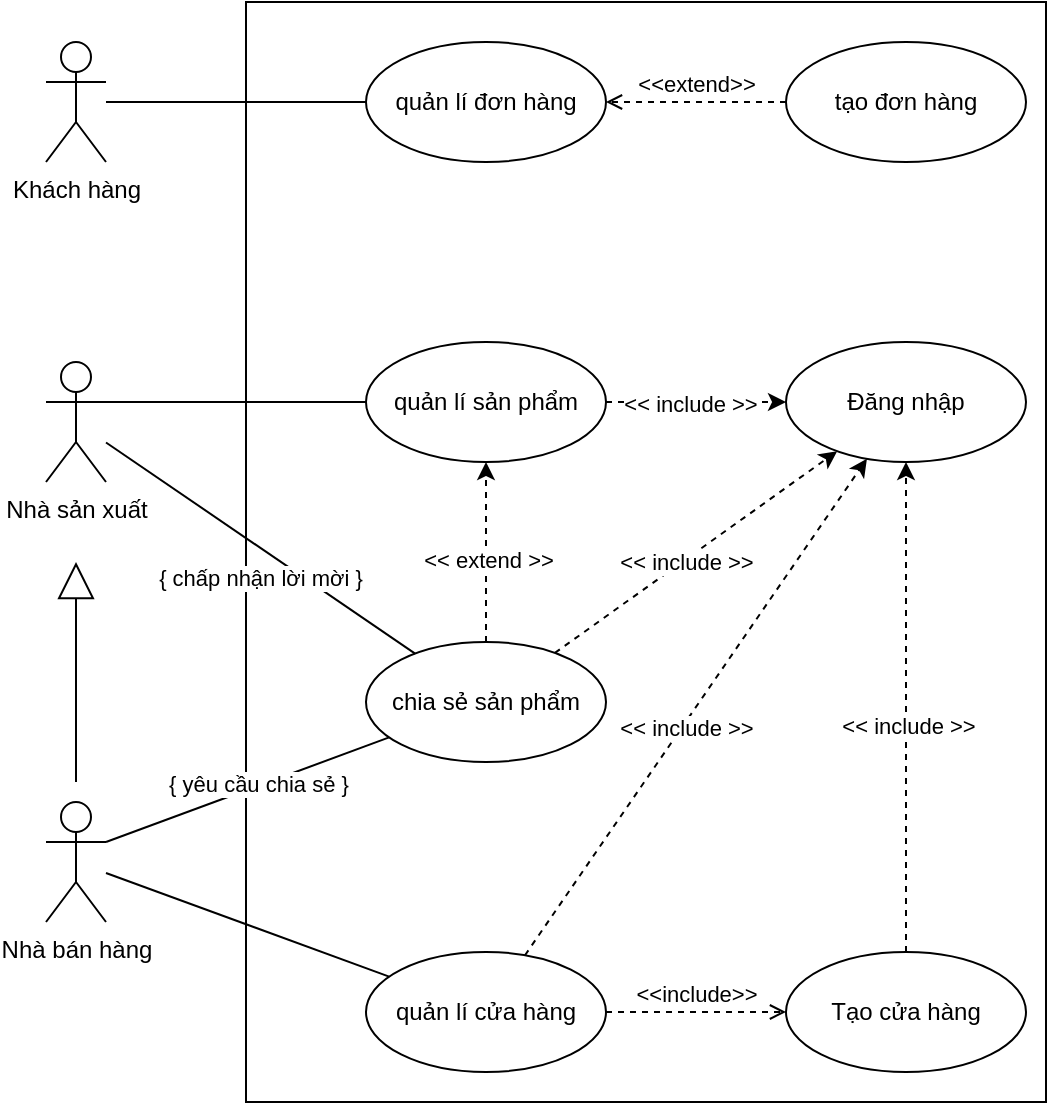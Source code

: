 <mxfile version="19.0.3" type="device" pages="8"><diagram id="Q-yrVwIguRjrmwLxRnLZ" name="usecase"><mxGraphModel dx="891" dy="614" grid="1" gridSize="10" guides="1" tooltips="1" connect="1" arrows="1" fold="1" page="1" pageScale="1" pageWidth="827" pageHeight="1169" math="0" shadow="0"><root><mxCell id="0"/><mxCell id="1" parent="0"/><mxCell id="aDoDJdAs6Oo2EUWefjaw-51" value="" style="html=1;" parent="1" vertex="1"><mxGeometry x="350" y="80" width="400" height="550" as="geometry"/></mxCell><mxCell id="aDoDJdAs6Oo2EUWefjaw-8" value="" style="rounded=0;orthogonalLoop=1;jettySize=auto;html=1;endArrow=none;endFill=0;" parent="1" source="aDoDJdAs6Oo2EUWefjaw-1" target="aDoDJdAs6Oo2EUWefjaw-7" edge="1"><mxGeometry relative="1" as="geometry"/></mxCell><mxCell id="aDoDJdAs6Oo2EUWefjaw-1" value="Nhà bán hàng" style="shape=umlActor;verticalLabelPosition=bottom;verticalAlign=top;html=1;" parent="1" vertex="1"><mxGeometry x="250" y="480" width="30" height="60" as="geometry"/></mxCell><mxCell id="aDoDJdAs6Oo2EUWefjaw-7" value="quản lí cửa hàng" style="ellipse;whiteSpace=wrap;html=1;verticalAlign=middle;" parent="1" vertex="1"><mxGeometry x="410" y="555" width="120" height="60" as="geometry"/></mxCell><mxCell id="aDoDJdAs6Oo2EUWefjaw-9" value="quản lí sản phẩm" style="ellipse;whiteSpace=wrap;html=1;" parent="1" vertex="1"><mxGeometry x="410" y="250" width="120" height="60" as="geometry"/></mxCell><mxCell id="aDoDJdAs6Oo2EUWefjaw-14" style="rounded=0;orthogonalLoop=1;jettySize=auto;html=1;dashed=1;" parent="1" source="aDoDJdAs6Oo2EUWefjaw-12" target="aDoDJdAs6Oo2EUWefjaw-9" edge="1"><mxGeometry relative="1" as="geometry"/></mxCell><mxCell id="aDoDJdAs6Oo2EUWefjaw-32" value="&amp;lt;&amp;lt; extend &amp;gt;&amp;gt;" style="edgeLabel;html=1;align=center;verticalAlign=middle;resizable=0;points=[];" parent="aDoDJdAs6Oo2EUWefjaw-14" vertex="1" connectable="0"><mxGeometry x="-0.075" y="-1" relative="1" as="geometry"><mxPoint as="offset"/></mxGeometry></mxCell><mxCell id="aDoDJdAs6Oo2EUWefjaw-12" value="chia sẻ sản phẩm" style="ellipse;whiteSpace=wrap;html=1;" parent="1" vertex="1"><mxGeometry x="410" y="400" width="120" height="60" as="geometry"/></mxCell><mxCell id="aDoDJdAs6Oo2EUWefjaw-33" value="quản lí đơn hàng" style="ellipse;whiteSpace=wrap;html=1;" parent="1" vertex="1"><mxGeometry x="410" y="100" width="120" height="60" as="geometry"/></mxCell><mxCell id="aDoDJdAs6Oo2EUWefjaw-43" style="edgeStyle=none;rounded=0;orthogonalLoop=1;jettySize=auto;html=1;endArrow=none;endFill=0;" parent="1" source="aDoDJdAs6Oo2EUWefjaw-42" target="aDoDJdAs6Oo2EUWefjaw-33" edge="1"><mxGeometry relative="1" as="geometry"/></mxCell><mxCell id="aDoDJdAs6Oo2EUWefjaw-42" value="Khách hàng" style="shape=umlActor;verticalLabelPosition=bottom;verticalAlign=top;html=1;" parent="1" vertex="1"><mxGeometry x="250" y="100" width="30" height="60" as="geometry"/></mxCell><mxCell id="4prsgHNOJbn6x71efNoj-1" value="Nhà sản xuất" style="shape=umlActor;verticalLabelPosition=bottom;verticalAlign=top;html=1;" parent="1" vertex="1"><mxGeometry x="250" y="260" width="30" height="60" as="geometry"/></mxCell><mxCell id="4prsgHNOJbn6x71efNoj-2" style="edgeStyle=none;rounded=0;orthogonalLoop=1;jettySize=auto;html=1;endArrow=none;endFill=0;exitX=1;exitY=0.333;exitDx=0;exitDy=0;exitPerimeter=0;" parent="1" source="4prsgHNOJbn6x71efNoj-1" target="aDoDJdAs6Oo2EUWefjaw-9" edge="1"><mxGeometry relative="1" as="geometry"><mxPoint x="200" y="270" as="sourcePoint"/><mxPoint x="310" y="270" as="targetPoint"/></mxGeometry></mxCell><mxCell id="4prsgHNOJbn6x71efNoj-3" style="edgeStyle=none;rounded=0;orthogonalLoop=1;jettySize=auto;html=1;endArrow=none;endFill=0;exitX=1;exitY=0.333;exitDx=0;exitDy=0;exitPerimeter=0;" parent="1" source="aDoDJdAs6Oo2EUWefjaw-1" target="aDoDJdAs6Oo2EUWefjaw-12" edge="1"><mxGeometry relative="1" as="geometry"><mxPoint x="200" y="270" as="sourcePoint"/><mxPoint x="366.565" y="390.696" as="targetPoint"/></mxGeometry></mxCell><mxCell id="GUtjyklwzsUnVf114ETt-3" value="{ yêu cầu chia sẻ }" style="edgeLabel;html=1;align=center;verticalAlign=middle;resizable=0;points=[];" parent="4prsgHNOJbn6x71efNoj-3" vertex="1" connectable="0"><mxGeometry x="0.083" y="1" relative="1" as="geometry"><mxPoint as="offset"/></mxGeometry></mxCell><mxCell id="4prsgHNOJbn6x71efNoj-4" value="" style="endArrow=block;endSize=16;endFill=0;html=1;rounded=0;" parent="1" edge="1"><mxGeometry width="160" relative="1" as="geometry"><mxPoint x="265" y="470" as="sourcePoint"/><mxPoint x="265" y="360" as="targetPoint"/></mxGeometry></mxCell><mxCell id="GUtjyklwzsUnVf114ETt-4" style="edgeStyle=none;rounded=0;orthogonalLoop=1;jettySize=auto;html=1;endArrow=none;endFill=0;" parent="1" source="4prsgHNOJbn6x71efNoj-1" target="aDoDJdAs6Oo2EUWefjaw-12" edge="1"><mxGeometry relative="1" as="geometry"><mxPoint x="200" y="270" as="sourcePoint"/><mxPoint x="330" y="270" as="targetPoint"/></mxGeometry></mxCell><mxCell id="GUtjyklwzsUnVf114ETt-5" value="{ chấp nhận lời mời }" style="edgeLabel;html=1;align=center;verticalAlign=middle;resizable=0;points=[];" parent="GUtjyklwzsUnVf114ETt-4" vertex="1" connectable="0"><mxGeometry x="-0.105" y="-1" relative="1" as="geometry"><mxPoint x="8" y="19" as="offset"/></mxGeometry></mxCell><mxCell id="GUtjyklwzsUnVf114ETt-16" value="Đăng nhập" style="ellipse;whiteSpace=wrap;html=1;" parent="1" vertex="1"><mxGeometry x="620" y="250" width="120" height="60" as="geometry"/></mxCell><mxCell id="GUtjyklwzsUnVf114ETt-17" style="rounded=0;orthogonalLoop=1;jettySize=auto;html=1;dashed=1;" parent="1" source="aDoDJdAs6Oo2EUWefjaw-7" target="GUtjyklwzsUnVf114ETt-16" edge="1"><mxGeometry relative="1" as="geometry"><mxPoint x="515" y="410" as="sourcePoint"/><mxPoint x="515" y="320" as="targetPoint"/></mxGeometry></mxCell><mxCell id="GUtjyklwzsUnVf114ETt-18" value="&amp;lt;&amp;lt; include &amp;gt;&amp;gt;" style="edgeLabel;html=1;align=center;verticalAlign=middle;resizable=0;points=[];" parent="GUtjyklwzsUnVf114ETt-17" vertex="1" connectable="0"><mxGeometry x="-0.075" y="-1" relative="1" as="geometry"><mxPoint as="offset"/></mxGeometry></mxCell><mxCell id="GUtjyklwzsUnVf114ETt-19" style="rounded=0;orthogonalLoop=1;jettySize=auto;html=1;dashed=1;" parent="1" source="aDoDJdAs6Oo2EUWefjaw-9" target="GUtjyklwzsUnVf114ETt-16" edge="1"><mxGeometry relative="1" as="geometry"><mxPoint x="542.001" y="567.71" as="sourcePoint"/><mxPoint x="643.028" y="466.798" as="targetPoint"/></mxGeometry></mxCell><mxCell id="GUtjyklwzsUnVf114ETt-20" value="&amp;lt;&amp;lt; include &amp;gt;&amp;gt;" style="edgeLabel;html=1;align=center;verticalAlign=middle;resizable=0;points=[];" parent="GUtjyklwzsUnVf114ETt-19" vertex="1" connectable="0"><mxGeometry x="-0.075" y="-1" relative="1" as="geometry"><mxPoint as="offset"/></mxGeometry></mxCell><mxCell id="GUtjyklwzsUnVf114ETt-21" style="rounded=0;orthogonalLoop=1;jettySize=auto;html=1;dashed=1;" parent="1" source="aDoDJdAs6Oo2EUWefjaw-12" target="GUtjyklwzsUnVf114ETt-16" edge="1"><mxGeometry relative="1" as="geometry"><mxPoint x="552.001" y="577.71" as="sourcePoint"/><mxPoint x="653.028" y="476.798" as="targetPoint"/></mxGeometry></mxCell><mxCell id="GUtjyklwzsUnVf114ETt-22" value="&amp;lt;&amp;lt; include &amp;gt;&amp;gt;" style="edgeLabel;html=1;align=center;verticalAlign=middle;resizable=0;points=[];" parent="GUtjyklwzsUnVf114ETt-21" vertex="1" connectable="0"><mxGeometry x="-0.075" y="-1" relative="1" as="geometry"><mxPoint as="offset"/></mxGeometry></mxCell><mxCell id="o7KpLDGJa2VYOCcF7hwX-1" value="tạo đơn hàng" style="ellipse;whiteSpace=wrap;html=1;verticalAlign=middle;" parent="1" vertex="1"><mxGeometry x="620" y="100" width="120" height="60" as="geometry"/></mxCell><mxCell id="o7KpLDGJa2VYOCcF7hwX-2" value="&amp;lt;&amp;lt;extend&amp;gt;&amp;gt;" style="html=1;verticalAlign=bottom;labelBackgroundColor=none;endArrow=open;endFill=0;dashed=1;rounded=0;" parent="1" source="o7KpLDGJa2VYOCcF7hwX-1" target="aDoDJdAs6Oo2EUWefjaw-33" edge="1"><mxGeometry width="160" relative="1" as="geometry"><mxPoint x="540" y="450" as="sourcePoint"/><mxPoint x="700" y="450" as="targetPoint"/></mxGeometry></mxCell><mxCell id="n_sio-oi6Sln2rvXzvbC-1" value="Tạo cửa hàng" style="ellipse;whiteSpace=wrap;html=1;verticalAlign=middle;" parent="1" vertex="1"><mxGeometry x="620" y="555" width="120" height="60" as="geometry"/></mxCell><mxCell id="n_sio-oi6Sln2rvXzvbC-2" value="&amp;lt;&amp;lt;include&amp;gt;&amp;gt;" style="html=1;verticalAlign=bottom;labelBackgroundColor=none;endArrow=open;endFill=0;dashed=1;rounded=0;" parent="1" source="aDoDJdAs6Oo2EUWefjaw-7" target="n_sio-oi6Sln2rvXzvbC-1" edge="1"><mxGeometry width="160" relative="1" as="geometry"><mxPoint x="540" y="430" as="sourcePoint"/><mxPoint x="700" y="430" as="targetPoint"/></mxGeometry></mxCell><mxCell id="n_sio-oi6Sln2rvXzvbC-3" style="rounded=0;orthogonalLoop=1;jettySize=auto;html=1;dashed=1;" parent="1" source="n_sio-oi6Sln2rvXzvbC-1" target="GUtjyklwzsUnVf114ETt-16" edge="1"><mxGeometry relative="1" as="geometry"><mxPoint x="503.635" y="567.426" as="sourcePoint"/><mxPoint x="666.365" y="377.574" as="targetPoint"/></mxGeometry></mxCell><mxCell id="n_sio-oi6Sln2rvXzvbC-4" value="&amp;lt;&amp;lt; include &amp;gt;&amp;gt;" style="edgeLabel;html=1;align=center;verticalAlign=middle;resizable=0;points=[];" parent="n_sio-oi6Sln2rvXzvbC-3" vertex="1" connectable="0"><mxGeometry x="-0.075" y="-1" relative="1" as="geometry"><mxPoint as="offset"/></mxGeometry></mxCell></root></mxGraphModel></diagram><diagram id="GDS8Ftg3rt5sYjfL-DMQ" name="store"><mxGraphModel dx="891" dy="614" grid="1" gridSize="10" guides="1" tooltips="1" connect="1" arrows="1" fold="1" page="1" pageScale="1" pageWidth="850" pageHeight="1100" math="0" shadow="0"><root><mxCell id="0"/><mxCell id="1" parent="0"/><mxCell id="Dr8WDyZF1oYHVGxmPmOG-1" value="" style="html=1;" parent="1" vertex="1"><mxGeometry x="330" y="230" width="340" height="310" as="geometry"/></mxCell><mxCell id="Dr8WDyZF1oYHVGxmPmOG-2" value="Nhà bán hàng" style="shape=umlActor;verticalLabelPosition=bottom;verticalAlign=top;html=1;outlineConnect=0;" parent="1" vertex="1"><mxGeometry x="260" y="370" width="30" height="60" as="geometry"/></mxCell><mxCell id="Dr8WDyZF1oYHVGxmPmOG-3" value="Quản lí thông tin&lt;br&gt;cửa hàng" style="ellipse;whiteSpace=wrap;html=1;" parent="1" vertex="1"><mxGeometry x="340" y="360" width="120" height="80" as="geometry"/></mxCell><mxCell id="Dr8WDyZF1oYHVGxmPmOG-4" value="" style="endArrow=none;html=1;rounded=0;entryX=0;entryY=0.5;entryDx=0;entryDy=0;endFill=0;" parent="1" source="Dr8WDyZF1oYHVGxmPmOG-2" target="Dr8WDyZF1oYHVGxmPmOG-3" edge="1"><mxGeometry width="50" height="50" relative="1" as="geometry"><mxPoint x="410" y="520" as="sourcePoint"/><mxPoint x="351.727" y="594.195" as="targetPoint"/></mxGeometry></mxCell><mxCell id="Dr8WDyZF1oYHVGxmPmOG-5" value="Quản lí bài viết" style="ellipse;whiteSpace=wrap;html=1;" parent="1" vertex="1"><mxGeometry x="520" y="240" width="120" height="80" as="geometry"/></mxCell><mxCell id="Dr8WDyZF1oYHVGxmPmOG-6" value="Quản lí đơn hàng" style="ellipse;whiteSpace=wrap;html=1;" parent="1" vertex="1"><mxGeometry x="540" y="360" width="120" height="80" as="geometry"/></mxCell><mxCell id="Dr8WDyZF1oYHVGxmPmOG-7" value="&amp;lt;&amp;lt;extend&amp;gt;&amp;gt;" style="html=1;verticalAlign=bottom;labelBackgroundColor=none;endArrow=open;endFill=0;dashed=1;rounded=0;" parent="1" source="Dr8WDyZF1oYHVGxmPmOG-5" target="Dr8WDyZF1oYHVGxmPmOG-3" edge="1"><mxGeometry width="160" relative="1" as="geometry"><mxPoint x="330" y="430" as="sourcePoint"/><mxPoint x="490" y="430" as="targetPoint"/></mxGeometry></mxCell><mxCell id="Dr8WDyZF1oYHVGxmPmOG-8" value="&amp;lt;&amp;lt;extend&amp;gt;&amp;gt;" style="html=1;verticalAlign=bottom;labelBackgroundColor=none;endArrow=open;endFill=0;dashed=1;rounded=0;" parent="1" source="Dr8WDyZF1oYHVGxmPmOG-6" target="Dr8WDyZF1oYHVGxmPmOG-3" edge="1"><mxGeometry width="160" relative="1" as="geometry"><mxPoint x="547.496" y="318.233" as="sourcePoint"/><mxPoint x="452.426" y="381.716" as="targetPoint"/></mxGeometry></mxCell><mxCell id="ePWXPhundOFnNA1-yVwV-1" value="Thông báo đến&lt;br&gt;nhà sản xuất" style="ellipse;whiteSpace=wrap;html=1;" parent="1" vertex="1"><mxGeometry x="470" y="450" width="120" height="80" as="geometry"/></mxCell><mxCell id="ePWXPhundOFnNA1-yVwV-2" value="&amp;lt;&amp;lt;extend&amp;gt;&amp;gt;" style="html=1;verticalAlign=bottom;labelBackgroundColor=none;endArrow=open;endFill=0;dashed=1;rounded=0;" parent="1" source="ePWXPhundOFnNA1-yVwV-1" target="Dr8WDyZF1oYHVGxmPmOG-3" edge="1"><mxGeometry width="160" relative="1" as="geometry"><mxPoint x="550" y="410" as="sourcePoint"/><mxPoint x="470" y="410" as="targetPoint"/></mxGeometry></mxCell></root></mxGraphModel></diagram><diagram id="XCj4LnSI39hHeY9JKqap" name="login"><mxGraphModel dx="891" dy="614" grid="1" gridSize="10" guides="1" tooltips="1" connect="1" arrows="1" fold="1" page="1" pageScale="1" pageWidth="850" pageHeight="1100" math="0" shadow="0"><root><mxCell id="0"/><mxCell id="1" parent="0"/><mxCell id="zRL8MwJTeT7-aAmRpkBY-1" value="" style="html=1;" parent="1" vertex="1"><mxGeometry x="260" y="170" width="390" height="370" as="geometry"/></mxCell><mxCell id="zRL8MwJTeT7-aAmRpkBY-2" value="Đăng ký" style="ellipse;whiteSpace=wrap;html=1;" parent="1" vertex="1"><mxGeometry x="360" y="180" width="120" height="80" as="geometry"/></mxCell><mxCell id="zRL8MwJTeT7-aAmRpkBY-3" value="Đăng xuất" style="ellipse;whiteSpace=wrap;html=1;" parent="1" vertex="1"><mxGeometry x="500" y="250" width="120" height="80" as="geometry"/></mxCell><mxCell id="zRL8MwJTeT7-aAmRpkBY-4" value="Quên mật khẩu" style="ellipse;whiteSpace=wrap;html=1;" parent="1" vertex="1"><mxGeometry x="350" y="450" width="120" height="80" as="geometry"/></mxCell><mxCell id="zRL8MwJTeT7-aAmRpkBY-5" value="&amp;lt;&amp;lt; extend &amp;gt;&amp;gt;" style="endArrow=classic;html=1;rounded=0;dashed=1;" parent="1" source="zRL8MwJTeT7-aAmRpkBY-3" target="zRL8MwJTeT7-aAmRpkBY-11" edge="1"><mxGeometry width="50" height="50" relative="1" as="geometry"><mxPoint x="170" y="360" as="sourcePoint"/><mxPoint x="478.486" y="218.88" as="targetPoint"/></mxGeometry></mxCell><mxCell id="zRL8MwJTeT7-aAmRpkBY-6" style="rounded=0;orthogonalLoop=1;jettySize=auto;html=1;dashed=1;" parent="1" source="zRL8MwJTeT7-aAmRpkBY-4" target="zRL8MwJTeT7-aAmRpkBY-8" edge="1"><mxGeometry relative="1" as="geometry"/></mxCell><mxCell id="zRL8MwJTeT7-aAmRpkBY-7" value="&amp;lt;&amp;lt; include &amp;gt;&amp;gt;" style="edgeLabel;html=1;align=center;verticalAlign=middle;resizable=0;points=[];" parent="zRL8MwJTeT7-aAmRpkBY-6" vertex="1" connectable="0"><mxGeometry x="0.215" y="4" relative="1" as="geometry"><mxPoint x="-11" y="13" as="offset"/></mxGeometry></mxCell><mxCell id="zRL8MwJTeT7-aAmRpkBY-8" value="Xác thực OTP Email" style="ellipse;whiteSpace=wrap;html=1;" parent="1" vertex="1"><mxGeometry x="520" y="360" width="120" height="80" as="geometry"/></mxCell><mxCell id="zRL8MwJTeT7-aAmRpkBY-9" style="edgeStyle=orthogonalEdgeStyle;rounded=0;orthogonalLoop=1;jettySize=auto;html=1;endArrow=none;endFill=0;" parent="1" source="zRL8MwJTeT7-aAmRpkBY-10" target="zRL8MwJTeT7-aAmRpkBY-11" edge="1"><mxGeometry relative="1" as="geometry"/></mxCell><mxCell id="zRL8MwJTeT7-aAmRpkBY-10" value="Người mua hàng" style="shape=umlActor;verticalLabelPosition=bottom;verticalAlign=top;html=1;outlineConnect=0;" parent="1" vertex="1"><mxGeometry x="210" y="320" width="30" height="60" as="geometry"/></mxCell><mxCell id="zRL8MwJTeT7-aAmRpkBY-11" value="Đăng nhập" style="ellipse;whiteSpace=wrap;html=1;" parent="1" vertex="1"><mxGeometry x="270" y="310" width="120" height="80" as="geometry"/></mxCell><mxCell id="zRL8MwJTeT7-aAmRpkBY-12" value="&amp;lt;&amp;lt; include &amp;gt;&amp;gt;" style="endArrow=classic;html=1;rounded=0;dashed=1;" parent="1" source="zRL8MwJTeT7-aAmRpkBY-11" target="zRL8MwJTeT7-aAmRpkBY-2" edge="1"><mxGeometry width="50" height="50" relative="1" as="geometry"><mxPoint x="400" y="360" as="sourcePoint"/><mxPoint x="516.973" y="318.716" as="targetPoint"/></mxGeometry></mxCell><mxCell id="zRL8MwJTeT7-aAmRpkBY-13" value="&amp;lt;&amp;lt; exnted &amp;gt;&amp;gt;" style="endArrow=classic;html=1;rounded=0;" parent="1" source="zRL8MwJTeT7-aAmRpkBY-4" target="zRL8MwJTeT7-aAmRpkBY-11" edge="1"><mxGeometry width="50" height="50" relative="1" as="geometry"><mxPoint x="410" y="370" as="sourcePoint"/><mxPoint x="526.973" y="328.716" as="targetPoint"/></mxGeometry></mxCell></root></mxGraphModel></diagram><diagram id="3oDrKqAH0kPL14nHZn_T" name="sellers"><mxGraphModel dx="1741" dy="1714" grid="1" gridSize="10" guides="1" tooltips="1" connect="1" arrows="1" fold="1" page="1" pageScale="1" pageWidth="850" pageHeight="1100" math="0" shadow="0"><root><mxCell id="0"/><mxCell id="1" parent="0"/><mxCell id="YuN_1ec0X0c58OqXgx-c-1" value="" style="html=1;" parent="1" vertex="1"><mxGeometry x="10" y="-80" width="490" height="440" as="geometry"/></mxCell><mxCell id="YuN_1ec0X0c58OqXgx-c-2" style="rounded=0;orthogonalLoop=1;jettySize=auto;html=1;entryX=0;entryY=0.5;entryDx=0;entryDy=0;endArrow=none;endFill=0;" parent="1" source="YuN_1ec0X0c58OqXgx-c-3" target="YuN_1ec0X0c58OqXgx-c-4" edge="1"><mxGeometry relative="1" as="geometry"/></mxCell><mxCell id="YuN_1ec0X0c58OqXgx-c-3" value="Nhà sản xuất" style="shape=umlActor;verticalLabelPosition=bottom;verticalAlign=top;html=1;outlineConnect=0;" parent="1" vertex="1"><mxGeometry x="-120" y="100" width="30" height="60" as="geometry"/></mxCell><mxCell id="YuN_1ec0X0c58OqXgx-c-4" value="Quản lí sản phẩm" style="ellipse;whiteSpace=wrap;html=1;" parent="1" vertex="1"><mxGeometry x="80" y="90" width="120" height="80" as="geometry"/></mxCell><mxCell id="YuN_1ec0X0c58OqXgx-c-5" value="Quản lí danh mục" style="ellipse;whiteSpace=wrap;html=1;" parent="1" vertex="1"><mxGeometry x="190" y="250" width="120" height="80" as="geometry"/></mxCell><mxCell id="YuN_1ec0X0c58OqXgx-c-6" value="Quản lí thuộc tính" style="ellipse;whiteSpace=wrap;html=1;" parent="1" vertex="1"><mxGeometry x="210" y="-70" width="120" height="80" as="geometry"/></mxCell><mxCell id="YuN_1ec0X0c58OqXgx-c-7" value="Quản lí kho" style="ellipse;whiteSpace=wrap;html=1;" parent="1" vertex="1"><mxGeometry x="320" y="170" width="120" height="80" as="geometry"/></mxCell><mxCell id="YuN_1ec0X0c58OqXgx-c-8" value="&amp;lt;&amp;lt; extend &amp;gt;&amp;gt;" style="endArrow=classic;html=1;rounded=0;dashed=1;" parent="1" source="YuN_1ec0X0c58OqXgx-c-6" target="YuN_1ec0X0c58OqXgx-c-4" edge="1"><mxGeometry width="50" height="50" relative="1" as="geometry"><mxPoint x="450" y="70" as="sourcePoint"/><mxPoint x="500" y="20" as="targetPoint"/></mxGeometry></mxCell><mxCell id="YuN_1ec0X0c58OqXgx-c-9" value="Quản lí hình ảnh" style="ellipse;whiteSpace=wrap;html=1;" parent="1" vertex="1"><mxGeometry x="350" y="-10" width="120" height="80" as="geometry"/></mxCell><mxCell id="YuN_1ec0X0c58OqXgx-c-10" value="&amp;lt;&amp;lt; extend &amp;gt;&amp;gt;" style="endArrow=classic;html=1;rounded=0;dashed=1;" parent="1" source="YuN_1ec0X0c58OqXgx-c-9" target="YuN_1ec0X0c58OqXgx-c-4" edge="1"><mxGeometry width="50" height="50" relative="1" as="geometry"><mxPoint x="245.308" y="12.636" as="sourcePoint"/><mxPoint x="144.681" y="107.359" as="targetPoint"/></mxGeometry></mxCell><mxCell id="YuN_1ec0X0c58OqXgx-c-11" value="&amp;lt;&amp;lt; extend &amp;gt;&amp;gt;" style="endArrow=classic;html=1;rounded=0;dashed=1;" parent="1" source="YuN_1ec0X0c58OqXgx-c-7" target="YuN_1ec0X0c58OqXgx-c-4" edge="1"><mxGeometry width="50" height="50" relative="1" as="geometry"><mxPoint x="255.308" y="22.636" as="sourcePoint"/><mxPoint x="154.681" y="117.359" as="targetPoint"/></mxGeometry></mxCell><mxCell id="YuN_1ec0X0c58OqXgx-c-12" value="&amp;lt;&amp;lt; extend &amp;gt;&amp;gt;" style="endArrow=classic;html=1;rounded=0;dashed=1;" parent="1" source="YuN_1ec0X0c58OqXgx-c-5" target="YuN_1ec0X0c58OqXgx-c-4" edge="1"><mxGeometry width="50" height="50" relative="1" as="geometry"><mxPoint x="265.308" y="32.636" as="sourcePoint"/><mxPoint x="164.681" y="127.359" as="targetPoint"/></mxGeometry></mxCell></root></mxGraphModel></diagram><diagram id="RsK4h8Ao_fy6EKRELxT9" name="notification"><mxGraphModel dx="891" dy="614" grid="1" gridSize="10" guides="1" tooltips="1" connect="1" arrows="1" fold="1" page="1" pageScale="1" pageWidth="850" pageHeight="1100" math="0" shadow="0"><root><mxCell id="0"/><mxCell id="1" parent="0"/><mxCell id="7p_svOfBT1Ka0eew4qLp-2" value="" style="html=1;" parent="1" vertex="1"><mxGeometry x="290" y="110" width="370" height="440" as="geometry"/></mxCell><mxCell id="7p_svOfBT1Ka0eew4qLp-3" value="Gửi thông báo" style="ellipse;whiteSpace=wrap;html=1;" parent="1" vertex="1"><mxGeometry x="300" y="120" width="120" height="80" as="geometry"/></mxCell><mxCell id="7p_svOfBT1Ka0eew4qLp-4" value="Nhận thông báo" style="ellipse;whiteSpace=wrap;html=1;" parent="1" vertex="1"><mxGeometry x="300" y="460" width="120" height="80" as="geometry"/></mxCell><mxCell id="7p_svOfBT1Ka0eew4qLp-5" value="Thông báo từ hệ thống" style="ellipse;whiteSpace=wrap;html=1;" parent="1" vertex="1"><mxGeometry x="530" y="460" width="120" height="80" as="geometry"/></mxCell><mxCell id="7p_svOfBT1Ka0eew4qLp-7" value="" style="endArrow=classic;html=1;rounded=0;" parent="1" source="7p_svOfBT1Ka0eew4qLp-5" target="7p_svOfBT1Ka0eew4qLp-4" edge="1"><mxGeometry relative="1" as="geometry"><mxPoint x="365" y="330" as="sourcePoint"/><mxPoint x="465" y="330" as="targetPoint"/></mxGeometry></mxCell><mxCell id="7p_svOfBT1Ka0eew4qLp-8" value="&amp;lt;&amp;lt; extend &amp;gt;&amp;gt;" style="edgeLabel;resizable=0;html=1;align=center;verticalAlign=middle;" parent="7p_svOfBT1Ka0eew4qLp-7" connectable="0" vertex="1"><mxGeometry relative="1" as="geometry"/></mxCell><mxCell id="7p_svOfBT1Ka0eew4qLp-11" value="Gửi thông báo" style="ellipse;whiteSpace=wrap;html=1;" parent="1" vertex="1"><mxGeometry x="300" y="340" width="120" height="80" as="geometry"/></mxCell><mxCell id="7p_svOfBT1Ka0eew4qLp-13" value="Người mua hàng" style="shape=umlActor;verticalLabelPosition=bottom;verticalAlign=top;html=1;outlineConnect=0;" parent="1" vertex="1"><mxGeometry x="190" y="130" width="30" height="60" as="geometry"/></mxCell><mxCell id="7p_svOfBT1Ka0eew4qLp-15" value="" style="endArrow=none;html=1;rounded=0;endFill=0;" parent="1" source="7p_svOfBT1Ka0eew4qLp-13" target="7p_svOfBT1Ka0eew4qLp-3" edge="1"><mxGeometry width="50" height="50" relative="1" as="geometry"><mxPoint x="490" y="270" as="sourcePoint"/><mxPoint x="540" y="220" as="targetPoint"/></mxGeometry></mxCell><mxCell id="7p_svOfBT1Ka0eew4qLp-16" value="Gửi qua hệ thống" style="ellipse;whiteSpace=wrap;html=1;" parent="1" vertex="1"><mxGeometry x="530" y="120" width="120" height="80" as="geometry"/></mxCell><mxCell id="7p_svOfBT1Ka0eew4qLp-17" value="&amp;lt;&amp;lt; include &amp;gt;&amp;gt;" style="endArrow=classic;html=1;rounded=0;" parent="1" source="7p_svOfBT1Ka0eew4qLp-3" target="7p_svOfBT1Ka0eew4qLp-16" edge="1"><mxGeometry width="50" height="50" relative="1" as="geometry"><mxPoint x="490" y="270" as="sourcePoint"/><mxPoint x="540" y="220" as="targetPoint"/></mxGeometry></mxCell><mxCell id="7p_svOfBT1Ka0eew4qLp-18" value="" style="endArrow=none;html=1;rounded=0;exitX=0.5;exitY=0.5;exitDx=0;exitDy=0;exitPerimeter=0;endFill=0;" parent="1" source="PEyC8SXEva94Av4YYjzL-1" target="7p_svOfBT1Ka0eew4qLp-4" edge="1"><mxGeometry width="50" height="50" relative="1" as="geometry"><mxPoint x="250" y="360" as="sourcePoint"/><mxPoint x="300" y="310" as="targetPoint"/></mxGeometry></mxCell><mxCell id="PEyC8SXEva94Av4YYjzL-1" value="Nhà bán hàng" style="shape=umlActor;verticalLabelPosition=bottom;verticalAlign=top;html=1;outlineConnect=0;" parent="1" vertex="1"><mxGeometry x="190" y="410" width="30" height="60" as="geometry"/></mxCell><mxCell id="7p_svOfBT1Ka0eew4qLp-6" value="Thông báo từ người dùng" style="ellipse;whiteSpace=wrap;html=1;" parent="1" vertex="1"><mxGeometry x="530" y="340" width="120" height="80" as="geometry"/></mxCell><mxCell id="7p_svOfBT1Ka0eew4qLp-9" value="" style="endArrow=classic;html=1;rounded=0;dashed=1;" parent="1" source="7p_svOfBT1Ka0eew4qLp-6" target="7p_svOfBT1Ka0eew4qLp-4" edge="1"><mxGeometry relative="1" as="geometry"><mxPoint x="533.827" y="440.904" as="sourcePoint"/><mxPoint x="446.161" y="379.104" as="targetPoint"/></mxGeometry></mxCell><mxCell id="7p_svOfBT1Ka0eew4qLp-10" value="&amp;lt;&amp;lt; extend &amp;gt;&amp;gt;" style="edgeLabel;resizable=0;html=1;align=center;verticalAlign=middle;" parent="7p_svOfBT1Ka0eew4qLp-9" connectable="0" vertex="1"><mxGeometry relative="1" as="geometry"/></mxCell><mxCell id="PEyC8SXEva94Av4YYjzL-2" value="" style="endArrow=none;html=1;rounded=0;exitX=0.5;exitY=0.5;exitDx=0;exitDy=0;exitPerimeter=0;endFill=0;" parent="1" source="PEyC8SXEva94Av4YYjzL-1" target="7p_svOfBT1Ka0eew4qLp-11" edge="1"><mxGeometry width="50" height="50" relative="1" as="geometry"><mxPoint x="165" y="380" as="sourcePoint"/><mxPoint x="326.527" y="482.431" as="targetPoint"/></mxGeometry></mxCell><mxCell id="PEyC8SXEva94Av4YYjzL-3" value="Gửi qua email&lt;br&gt;cá nhân" style="ellipse;whiteSpace=wrap;html=1;" parent="1" vertex="1"><mxGeometry x="530" y="230" width="120" height="80" as="geometry"/></mxCell><mxCell id="PEyC8SXEva94Av4YYjzL-4" value="&amp;lt;&amp;lt; extend &amp;gt;&amp;gt;" style="html=1;verticalAlign=bottom;labelBackgroundColor=none;endArrow=open;endFill=0;dashed=1;rounded=0;" parent="1" source="PEyC8SXEva94Av4YYjzL-3" target="7p_svOfBT1Ka0eew4qLp-11" edge="1"><mxGeometry x="-0.032" y="7" width="160" relative="1" as="geometry"><mxPoint x="400" y="380" as="sourcePoint"/><mxPoint x="560" y="380" as="targetPoint"/><mxPoint as="offset"/></mxGeometry></mxCell><mxCell id="GpggxpvOny4yQjkqbARN-1" value="Gửi qua hệ thống" style="ellipse;whiteSpace=wrap;html=1;" parent="1" vertex="1"><mxGeometry x="300" y="230" width="120" height="80" as="geometry"/></mxCell><mxCell id="GpggxpvOny4yQjkqbARN-2" value="&amp;lt;&amp;lt; extend &amp;gt;&amp;gt;" style="html=1;verticalAlign=bottom;labelBackgroundColor=none;endArrow=open;endFill=0;dashed=1;rounded=0;" parent="1" source="GpggxpvOny4yQjkqbARN-1" target="7p_svOfBT1Ka0eew4qLp-11" edge="1"><mxGeometry x="0.333" y="30" width="160" relative="1" as="geometry"><mxPoint x="551.14" y="303.215" as="sourcePoint"/><mxPoint x="418.752" y="366.684" as="targetPoint"/><mxPoint as="offset"/></mxGeometry></mxCell></root></mxGraphModel></diagram><diagram id="T_QQNIXg183g4FSYLFWJ" name="contract"><mxGraphModel dx="891" dy="614" grid="1" gridSize="10" guides="1" tooltips="1" connect="1" arrows="1" fold="1" page="1" pageScale="1" pageWidth="850" pageHeight="1100" math="0" shadow="0"><root><mxCell id="0"/><mxCell id="1" parent="0"/><mxCell id="N1M3IZfmaLW3weNuzY0Z-10" value="" style="html=1;" parent="1" vertex="1"><mxGeometry x="350" y="400" width="370" height="100" as="geometry"/></mxCell><mxCell id="7KZ3XwPBhhK0XegiT8si-1" value="" style="html=1;" parent="1" vertex="1"><mxGeometry x="350" y="100" width="370" height="240" as="geometry"/></mxCell><mxCell id="7KZ3XwPBhhK0XegiT8si-2" value="Người bán hàng" style="shape=umlActor;verticalLabelPosition=bottom;verticalAlign=top;html=1;outlineConnect=0;" parent="1" vertex="1"><mxGeometry x="240" y="120" width="30" height="60" as="geometry"/></mxCell><mxCell id="7KZ3XwPBhhK0XegiT8si-3" value="Yêu cầu chia sẻ" style="ellipse;whiteSpace=wrap;html=1;" parent="1" vertex="1"><mxGeometry x="365" y="250" width="120" height="80" as="geometry"/></mxCell><mxCell id="7KZ3XwPBhhK0XegiT8si-7" value="Xóa yêu cầu" style="ellipse;whiteSpace=wrap;html=1;" parent="1" vertex="1"><mxGeometry x="590" y="110" width="120" height="80" as="geometry"/></mxCell><mxCell id="7KZ3XwPBhhK0XegiT8si-8" value="" style="endArrow=none;html=1;rounded=0;endFill=0;" parent="1" source="7KZ3XwPBhhK0XegiT8si-2" target="N1M3IZfmaLW3weNuzY0Z-7" edge="1"><mxGeometry width="50" height="50" relative="1" as="geometry"><mxPoint x="290" y="220" as="sourcePoint"/><mxPoint x="340" y="170" as="targetPoint"/></mxGeometry></mxCell><mxCell id="Hzoh0grmoErvASYI7DTk-11" value="Kết bạn" style="ellipse;whiteSpace=wrap;html=1;" parent="1" vertex="1"><mxGeometry x="590" y="250" width="120" height="80" as="geometry"/></mxCell><mxCell id="Hzoh0grmoErvASYI7DTk-12" value="&amp;lt;&amp;lt;include&amp;gt;&amp;gt;" style="html=1;verticalAlign=bottom;labelBackgroundColor=none;endArrow=open;endFill=0;dashed=1;rounded=0;" parent="1" source="7KZ3XwPBhhK0XegiT8si-3" target="Hzoh0grmoErvASYI7DTk-11" edge="1"><mxGeometry width="160" relative="1" as="geometry"><mxPoint x="540" y="140" as="sourcePoint"/><mxPoint x="700" y="140" as="targetPoint"/></mxGeometry></mxCell><mxCell id="FfCtSI7yr8XmyXU20LAO-5" value="&amp;lt;&amp;lt;extend&amp;gt;&amp;gt;" style="html=1;verticalAlign=bottom;labelBackgroundColor=none;endArrow=open;endFill=0;dashed=1;rounded=0;" parent="1" source="7KZ3XwPBhhK0XegiT8si-7" target="N1M3IZfmaLW3weNuzY0Z-7" edge="1"><mxGeometry width="160" relative="1" as="geometry"><mxPoint x="540" y="320" as="sourcePoint"/><mxPoint x="700" y="320" as="targetPoint"/></mxGeometry></mxCell><mxCell id="N1M3IZfmaLW3weNuzY0Z-1" value="Chấp nhận chia sẻ" style="ellipse;whiteSpace=wrap;html=1;" parent="1" vertex="1"><mxGeometry x="590" y="410" width="120" height="80" as="geometry"/></mxCell><mxCell id="N1M3IZfmaLW3weNuzY0Z-2" value="Nhà sản xuất" style="shape=umlActor;verticalLabelPosition=bottom;verticalAlign=top;html=1;outlineConnect=0;" parent="1" vertex="1"><mxGeometry x="240" y="420" width="30" height="60" as="geometry"/></mxCell><mxCell id="N1M3IZfmaLW3weNuzY0Z-3" value="" style="endArrow=none;html=1;rounded=0;endFill=0;" parent="1" source="N1M3IZfmaLW3weNuzY0Z-2" target="N1M3IZfmaLW3weNuzY0Z-4" edge="1"><mxGeometry width="50" height="50" relative="1" as="geometry"><mxPoint x="580" y="570" as="sourcePoint"/><mxPoint x="630" y="520" as="targetPoint"/></mxGeometry></mxCell><mxCell id="N1M3IZfmaLW3weNuzY0Z-4" value="Chia sẽ sản phẩm" style="ellipse;whiteSpace=wrap;html=1;" parent="1" vertex="1"><mxGeometry x="365" y="410" width="120" height="80" as="geometry"/></mxCell><mxCell id="N1M3IZfmaLW3weNuzY0Z-5" value="&amp;lt;&amp;lt;include&amp;gt;&amp;gt;" style="html=1;verticalAlign=bottom;labelBackgroundColor=none;endArrow=open;endFill=0;dashed=1;rounded=0;" parent="1" source="N1M3IZfmaLW3weNuzY0Z-4" target="N1M3IZfmaLW3weNuzY0Z-1" edge="1"><mxGeometry width="160" relative="1" as="geometry"><mxPoint x="590" y="650" as="sourcePoint"/><mxPoint x="750" y="650" as="targetPoint"/></mxGeometry></mxCell><mxCell id="N1M3IZfmaLW3weNuzY0Z-7" value="Chia sẻ sản phẩm" style="ellipse;whiteSpace=wrap;html=1;" parent="1" vertex="1"><mxGeometry x="365" y="110" width="120" height="80" as="geometry"/></mxCell><mxCell id="N1M3IZfmaLW3weNuzY0Z-9" value="&amp;lt;&amp;lt;include&amp;gt;&amp;gt;" style="html=1;verticalAlign=bottom;labelBackgroundColor=none;endArrow=open;endFill=0;dashed=1;rounded=0;" parent="1" source="N1M3IZfmaLW3weNuzY0Z-7" target="7KZ3XwPBhhK0XegiT8si-3" edge="1"><mxGeometry width="160" relative="1" as="geometry"><mxPoint x="560" y="390" as="sourcePoint"/><mxPoint x="720" y="390" as="targetPoint"/></mxGeometry></mxCell></root></mxGraphModel></diagram><diagram id="LUHxHKDkJ2d-uFcgPkE9" name="relationship"><mxGraphModel dx="891" dy="614" grid="1" gridSize="10" guides="1" tooltips="1" connect="1" arrows="1" fold="1" page="1" pageScale="1" pageWidth="850" pageHeight="1100" math="0" shadow="0"><root><mxCell id="0"/><mxCell id="1" parent="0"/><mxCell id="T0I9d8eSvVMhFYbr7qGT-1" value="" style="html=1;" parent="1" vertex="1"><mxGeometry x="270" y="20" width="380" height="270" as="geometry"/></mxCell><mxCell id="EdKmQd64YCjypoZqwAKw-4" style="edgeStyle=none;rounded=0;orthogonalLoop=1;jettySize=auto;html=1;endArrow=none;endFill=0;" parent="1" source="T0I9d8eSvVMhFYbr7qGT-2" target="TNs57xNxfTf1wj1-7tEQ-1" edge="1"><mxGeometry relative="1" as="geometry"/></mxCell><mxCell id="T0I9d8eSvVMhFYbr7qGT-2" value="Người mua hàng" style="shape=umlActor;verticalLabelPosition=bottom;verticalAlign=top;html=1;outlineConnect=0;" parent="1" vertex="1"><mxGeometry x="190" y="60" width="30" height="60" as="geometry"/></mxCell><mxCell id="T0I9d8eSvVMhFYbr7qGT-3" value="Người lời mời&lt;br&gt;kết bạn" style="ellipse;whiteSpace=wrap;html=1;" parent="1" vertex="1"><mxGeometry x="520" y="200" width="120" height="80" as="geometry"/></mxCell><mxCell id="T0I9d8eSvVMhFYbr7qGT-4" value="Chấp nhận lời mời&lt;br&gt;kết bạn" style="ellipse;whiteSpace=wrap;html=1;" parent="1" vertex="1"><mxGeometry x="290" y="200" width="120" height="80" as="geometry"/></mxCell><mxCell id="T0I9d8eSvVMhFYbr7qGT-7" value="Xóa bạn bè" style="ellipse;whiteSpace=wrap;html=1;" parent="1" vertex="1"><mxGeometry x="520" y="50" width="120" height="80" as="geometry"/></mxCell><mxCell id="TNs57xNxfTf1wj1-7tEQ-1" value="Kết bạn" style="ellipse;whiteSpace=wrap;html=1;" parent="1" vertex="1"><mxGeometry x="290" y="50" width="120" height="80" as="geometry"/></mxCell><mxCell id="EdKmQd64YCjypoZqwAKw-2" value="&amp;lt;&amp;lt;extend&amp;gt;&amp;gt;" style="html=1;verticalAlign=bottom;labelBackgroundColor=none;endArrow=open;endFill=0;dashed=1;rounded=0;" parent="1" source="T0I9d8eSvVMhFYbr7qGT-7" target="TNs57xNxfTf1wj1-7tEQ-1" edge="1"><mxGeometry width="160" relative="1" as="geometry"><mxPoint x="550" y="340" as="sourcePoint"/><mxPoint x="710" y="340" as="targetPoint"/></mxGeometry></mxCell><mxCell id="EdKmQd64YCjypoZqwAKw-7" value="&amp;lt;&amp;lt;include&amp;gt;&amp;gt;" style="html=1;verticalAlign=bottom;labelBackgroundColor=none;endArrow=open;endFill=0;dashed=1;rounded=0;" parent="1" source="TNs57xNxfTf1wj1-7tEQ-1" target="T0I9d8eSvVMhFYbr7qGT-3" edge="1"><mxGeometry width="160" relative="1" as="geometry"><mxPoint x="550" y="340" as="sourcePoint"/><mxPoint x="710" y="340" as="targetPoint"/></mxGeometry></mxCell><mxCell id="EdKmQd64YCjypoZqwAKw-8" value="&amp;lt;&amp;lt;include&amp;gt;&amp;gt;" style="html=1;verticalAlign=bottom;labelBackgroundColor=none;endArrow=open;endFill=0;dashed=1;rounded=0;" parent="1" source="TNs57xNxfTf1wj1-7tEQ-1" target="T0I9d8eSvVMhFYbr7qGT-4" edge="1"><mxGeometry width="160" relative="1" as="geometry"><mxPoint x="402.883" y="127.977" as="sourcePoint"/><mxPoint x="547.11" y="222.028" as="targetPoint"/></mxGeometry></mxCell></root></mxGraphModel></diagram><diagram id="7-hafmGHThg8UNPrJeXa" name="order"><mxGraphModel dx="891" dy="614" grid="1" gridSize="10" guides="1" tooltips="1" connect="1" arrows="1" fold="1" page="1" pageScale="1" pageWidth="850" pageHeight="1100" math="0" shadow="0"><root><mxCell id="0"/><mxCell id="1" parent="0"/><mxCell id="3fMSh-S8Yo_n_6mISOl2-4" value="" style="html=1;" parent="1" vertex="1"><mxGeometry x="220" y="380" width="360" height="280" as="geometry"/></mxCell><mxCell id="3fMSh-S8Yo_n_6mISOl2-2" value="" style="html=1;" parent="1" vertex="1"><mxGeometry x="220" y="200" width="360" height="100" as="geometry"/></mxCell><mxCell id="a04bJaA2JRh12QEzmEv7-1" value="Quản lí đơn hàng" style="ellipse;whiteSpace=wrap;html=1;" parent="1" vertex="1"><mxGeometry x="230" y="210" width="120" height="80" as="geometry"/></mxCell><mxCell id="a04bJaA2JRh12QEzmEv7-2" value="Tạo đơn hàng" style="ellipse;whiteSpace=wrap;html=1;" parent="1" vertex="1"><mxGeometry x="230" y="570" width="120" height="80" as="geometry"/></mxCell><mxCell id="a04bJaA2JRh12QEzmEv7-3" value="Xem đơn hàng" style="ellipse;whiteSpace=wrap;html=1;" parent="1" vertex="1"><mxGeometry x="450" y="210" width="120" height="80" as="geometry"/></mxCell><mxCell id="a04bJaA2JRh12QEzmEv7-6" style="edgeStyle=none;rounded=0;orthogonalLoop=1;jettySize=auto;html=1;endArrow=none;endFill=0;" parent="1" source="a04bJaA2JRh12QEzmEv7-4" target="a04bJaA2JRh12QEzmEv7-10" edge="1"><mxGeometry relative="1" as="geometry"><mxPoint x="550" y="410" as="targetPoint"/></mxGeometry></mxCell><mxCell id="a04bJaA2JRh12QEzmEv7-4" value="Người mua hàng" style="shape=umlActor;verticalLabelPosition=bottom;verticalAlign=top;html=1;" parent="1" vertex="1"><mxGeometry x="680" y="400" width="30" height="60" as="geometry"/></mxCell><mxCell id="a04bJaA2JRh12QEzmEv7-8" style="edgeStyle=none;rounded=0;orthogonalLoop=1;jettySize=auto;html=1;endArrow=none;endFill=0;" parent="1" source="a04bJaA2JRh12QEzmEv7-7" target="a04bJaA2JRh12QEzmEv7-1" edge="1"><mxGeometry relative="1" as="geometry"/></mxCell><mxCell id="a04bJaA2JRh12QEzmEv7-7" value="Nhà bán hàng" style="shape=umlActor;verticalLabelPosition=bottom;verticalAlign=top;html=1;" parent="1" vertex="1"><mxGeometry x="100" y="220" width="30" height="60" as="geometry"/></mxCell><mxCell id="a04bJaA2JRh12QEzmEv7-9" value="&amp;lt;&amp;lt;extend&amp;gt;&amp;gt;" style="html=1;verticalAlign=bottom;labelBackgroundColor=none;endArrow=open;endFill=0;dashed=1;rounded=0;" parent="1" source="a04bJaA2JRh12QEzmEv7-3" target="a04bJaA2JRh12QEzmEv7-1" edge="1"><mxGeometry width="160" relative="1" as="geometry"><mxPoint x="340" y="450" as="sourcePoint"/><mxPoint x="500" y="450" as="targetPoint"/></mxGeometry></mxCell><mxCell id="a04bJaA2JRh12QEzmEv7-10" value="Quản lí đơn hàng" style="ellipse;whiteSpace=wrap;html=1;" parent="1" vertex="1"><mxGeometry x="450" y="390" width="120" height="80" as="geometry"/></mxCell><mxCell id="a04bJaA2JRh12QEzmEv7-11" value="Xem đơn hàng" style="ellipse;whiteSpace=wrap;html=1;" parent="1" vertex="1"><mxGeometry x="230" y="390" width="120" height="80" as="geometry"/></mxCell><mxCell id="a04bJaA2JRh12QEzmEv7-12" value="&amp;lt;&amp;lt;extend&amp;gt;&amp;gt;" style="html=1;verticalAlign=bottom;labelBackgroundColor=none;endArrow=open;endFill=0;dashed=1;rounded=0;" parent="1" source="a04bJaA2JRh12QEzmEv7-11" target="a04bJaA2JRh12QEzmEv7-10" edge="1"><mxGeometry width="160" relative="1" as="geometry"><mxPoint x="416.718" y="376.718" as="sourcePoint"/><mxPoint x="333.282" y="293.282" as="targetPoint"/></mxGeometry></mxCell><mxCell id="3fMSh-S8Yo_n_6mISOl2-1" value="&amp;lt;&amp;lt;extend&amp;gt;&amp;gt;" style="html=1;verticalAlign=bottom;labelBackgroundColor=none;endArrow=open;endFill=0;dashed=1;rounded=0;" parent="1" source="a04bJaA2JRh12QEzmEv7-2" target="a04bJaA2JRh12QEzmEv7-10" edge="1"><mxGeometry width="160" relative="1" as="geometry"><mxPoint x="340" y="450" as="sourcePoint"/><mxPoint x="500" y="450" as="targetPoint"/></mxGeometry></mxCell><mxCell id="-pTTcw3udeRhv6yOIeHK-1" value="Gửi thông báo" style="ellipse;whiteSpace=wrap;html=1;" parent="1" vertex="1"><mxGeometry x="450" y="570" width="120" height="80" as="geometry"/></mxCell><mxCell id="-pTTcw3udeRhv6yOIeHK-2" value="&amp;lt;&amp;lt;include&amp;gt;&amp;gt;" style="html=1;verticalAlign=bottom;labelBackgroundColor=none;endArrow=open;endFill=0;dashed=1;rounded=0;" parent="1" source="a04bJaA2JRh12QEzmEv7-2" target="-pTTcw3udeRhv6yOIeHK-1" edge="1"><mxGeometry width="160" relative="1" as="geometry"><mxPoint x="340" y="450" as="sourcePoint"/><mxPoint x="500" y="450" as="targetPoint"/></mxGeometry></mxCell></root></mxGraphModel></diagram></mxfile>
